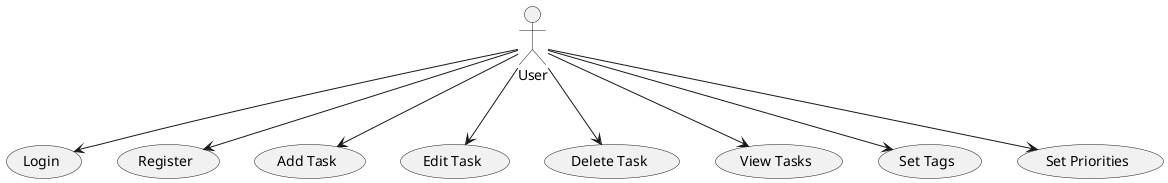 ' @startuml usecase
' actor User
' usecase "Login" as UC1
' usecase "Register" as UC2
' usecase "Add Task" as UC3
' usecase "Edit Task" as UC4
' usecase "Delete Task" as UC5
' usecase "View Tasks" as UC6
' usecase "Set Tags" as UC7
' usecase "Set Priorities" as UC8

' User --> UC1
' User --> UC2
' User --> UC3
' User --> UC4
' User --> UC5
' User --> UC6
' User --> UC7
' User --> UC8
' @enduml


' @startuml class
' class User {
'     +id: int
'     +email: string
'     +password: string
' }

' class Task {
'     +id: int
'     +user_id: int
'     +title: string
'     +description: string
'     +due_date: Date
'     +priority: string
'     +tags: string
' }

' User "1" -- "many" Task
' @enduml

' @startuml sequence
' actor User
' participant "Web Interface" as Web
' participant "Task Manager" as TaskMgr
' participant "Database" as DB

' User -> Web: Open Task Manager
' Web -> User: Display Login Page
' User -> Web: Login
' Web -> TaskMgr: Authenticate User
' TaskMgr -> DB: Validate Credentials
' DB --> TaskMgr: Success/Failure
' TaskMgr --> Web: Login Result
' Web --> User: Login Successful
' User -> Web: Add New Task
' Web -> TaskMgr: Save Task
' TaskMgr -> DB: Insert Task Data
' DB --> TaskMgr: Confirmation
' TaskMgr --> Web: Task Added
' Web --> User: Confirmation Message
' @enduml


' @startuml actvity
' start
' :Login to System;
' if (Is user authenticated?) then (Yes)
'     :Display Task List;
'     :Select a Task;
'     :Edit Task Details;
'     :Save Changes;
' else (No)
'     :Display Error Message;
' endif
' stop
' @enduml

' @startuml erd
' entity User {
'     * id: int
'     * email: string
'     * password: string
' }

' entity Task {
'     * id: int
'     * user_id: int
'     * title: string
'     * description: string
'     * due_date: Date
'     * priority: string
'     * tags: string
' }

' User ||--o Task: owns
' @enduml


' @startuml depl
' node "User Device" {
'     [Web Browser]
' }

' node "Streamlit Cloud" {
'     component "Personal Task Manager"
'     component "SQLite Database"
' }

' [Web Browser] --> "Personal Task Manager"
' "Personal Task Manager" --> "SQLite Database"
' @enduml



